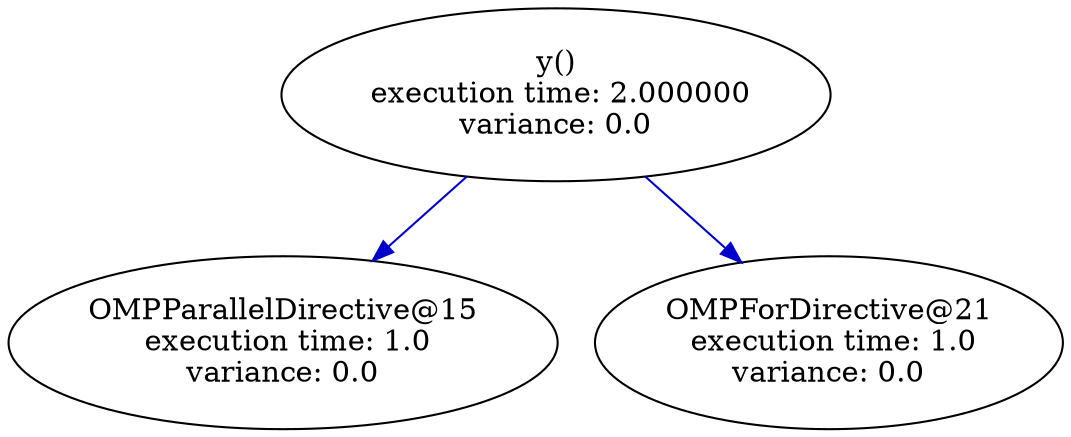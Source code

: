 digraph G {
	graph [bb="0,0,459,204"];
	node [label="\N"];
	"OMPParallelDirective@15"	 [height=1.1471,
		label="OMPParallelDirective@15\n execution time: 1.0\nvariance: 0.0",
		pos="118,42",
		width=3.2896];
	y	 [height=1.1471,
		label="y()\n execution time: 2.000000\nvariance: 0.0",
		pos="237,162",
		width=3.1762];
	y -> "OMPParallelDirective@15"	 [color=blue3,
		pos="e,156.64,81.319 198.69,123.01 187.66,112.07 175.5,100.02 164.05,88.663"];
	"OMPForDirective@21"	 [height=1.1471,
		label="OMPForDirective@21\n execution time: 1.0\nvariance: 0.0",
		pos="357,42",
		width=2.8384];
	y -> "OMPForDirective@21"	 [color=blue3,
		pos="e,318.85,80.511 275.63,123.01 287.09,111.74 299.75,99.297 311.6,87.645"];
}
